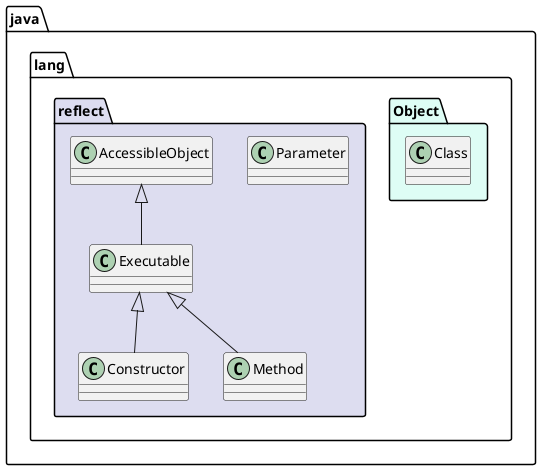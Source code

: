 @startuml
'https://plantuml.com/class-diagram
namespace java.lang.Object #DEFDF5{
    class Class{}
    namespace java.lang.reflect #DDDDF0{
        class Constructor{
        }

        class Parameter{
        }

        class Method{
        }

        class Executable{
        }

        class AccessibleObject{
            }

        AccessibleObject <|-- Executable
        Executable <|-- Method
        Executable <|-- Constructor
    }
}


@enduml
